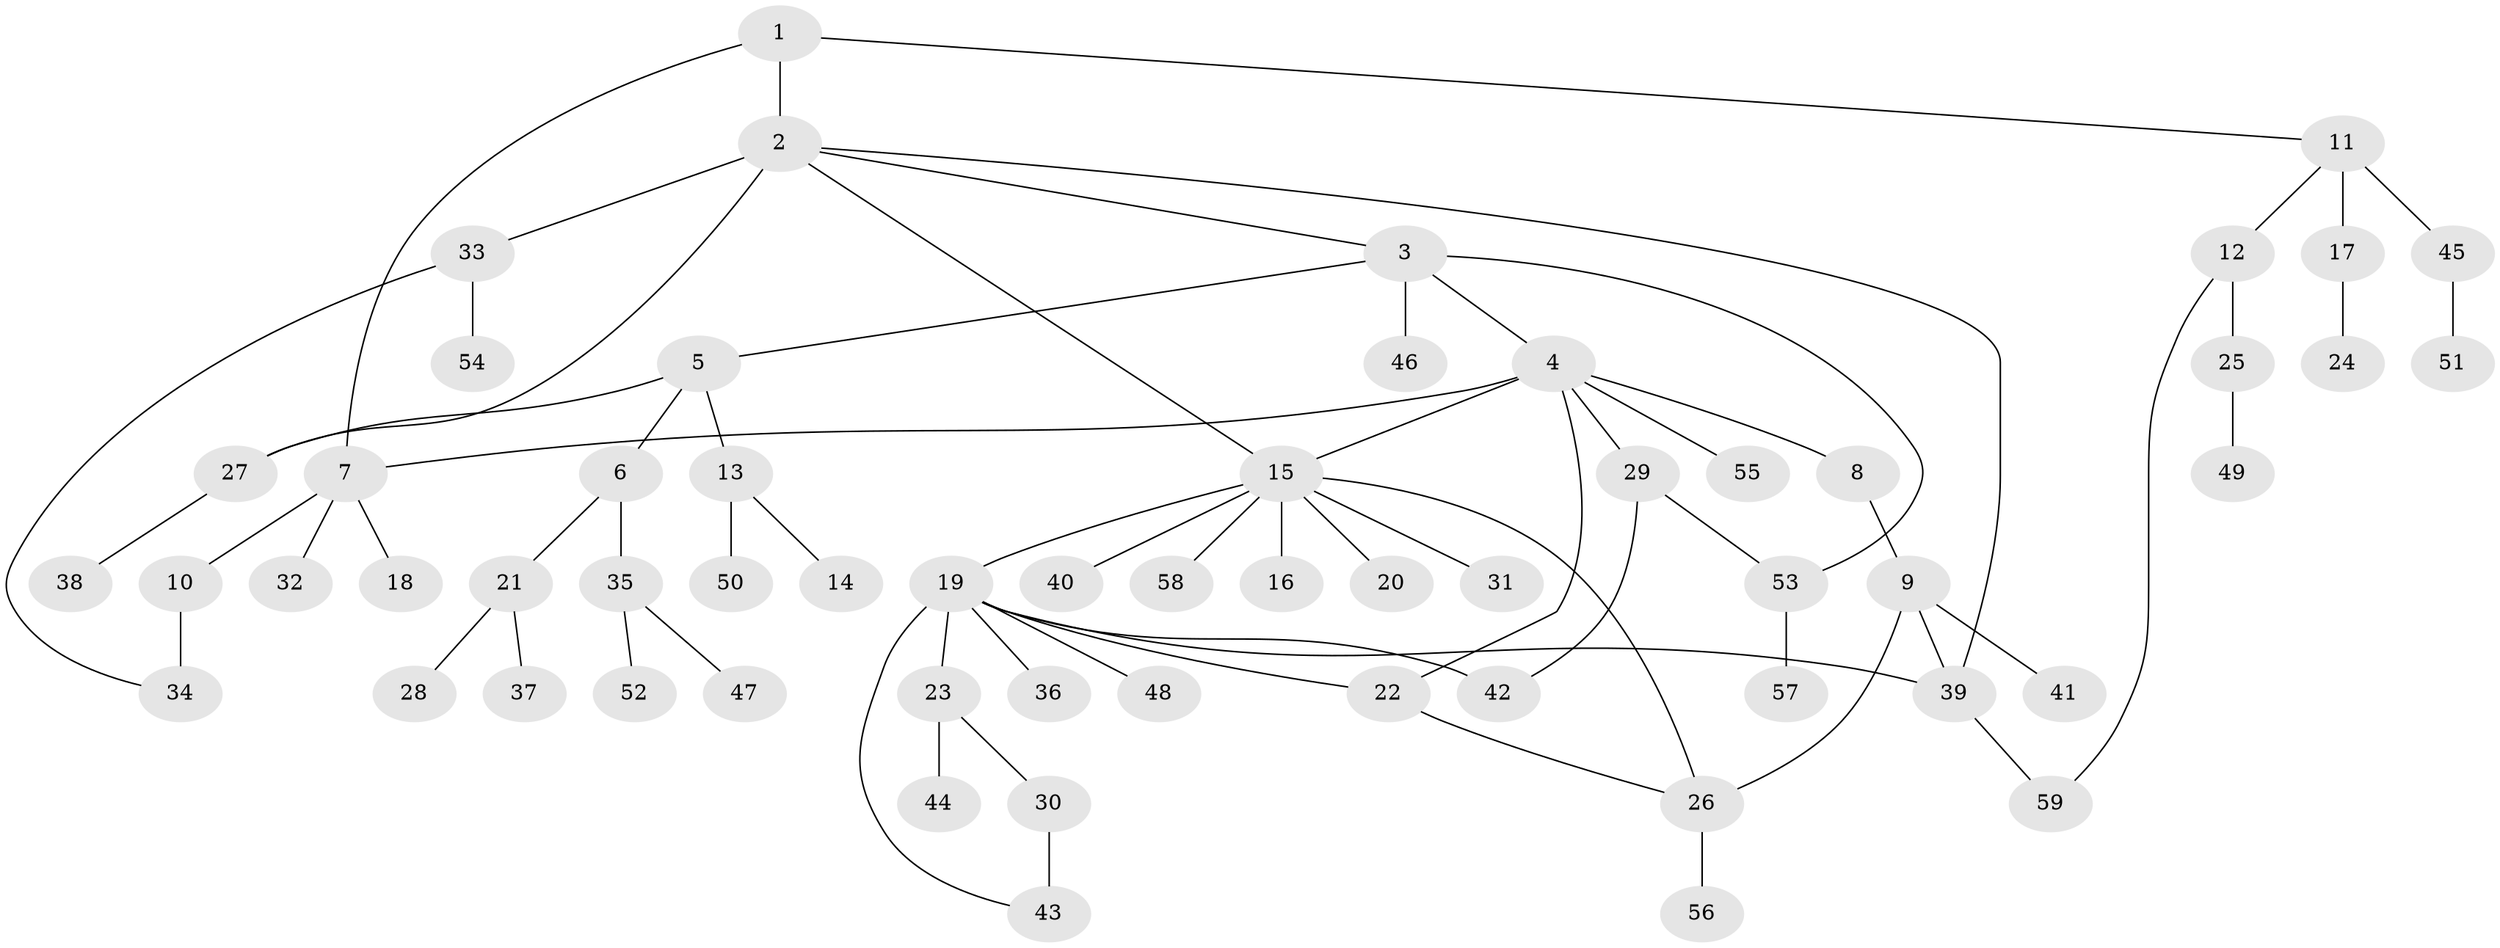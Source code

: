 // original degree distribution, {1: 0.5726495726495726, 18: 0.008547008547008548, 6: 0.02564102564102564, 2: 0.20512820512820512, 9: 0.008547008547008548, 4: 0.10256410256410256, 11: 0.017094017094017096, 5: 0.02564102564102564, 3: 0.02564102564102564, 10: 0.008547008547008548}
// Generated by graph-tools (version 1.1) at 2025/35/03/09/25 02:35:50]
// undirected, 59 vertices, 71 edges
graph export_dot {
graph [start="1"]
  node [color=gray90,style=filled];
  1;
  2;
  3;
  4;
  5;
  6;
  7;
  8;
  9;
  10;
  11;
  12;
  13;
  14;
  15;
  16;
  17;
  18;
  19;
  20;
  21;
  22;
  23;
  24;
  25;
  26;
  27;
  28;
  29;
  30;
  31;
  32;
  33;
  34;
  35;
  36;
  37;
  38;
  39;
  40;
  41;
  42;
  43;
  44;
  45;
  46;
  47;
  48;
  49;
  50;
  51;
  52;
  53;
  54;
  55;
  56;
  57;
  58;
  59;
  1 -- 2 [weight=12.0];
  1 -- 7 [weight=2.0];
  1 -- 11 [weight=1.0];
  2 -- 3 [weight=1.0];
  2 -- 15 [weight=1.0];
  2 -- 27 [weight=1.0];
  2 -- 33 [weight=1.0];
  2 -- 39 [weight=1.0];
  3 -- 4 [weight=1.0];
  3 -- 5 [weight=1.0];
  3 -- 46 [weight=1.0];
  3 -- 53 [weight=1.0];
  4 -- 7 [weight=1.0];
  4 -- 8 [weight=1.0];
  4 -- 15 [weight=1.0];
  4 -- 22 [weight=1.0];
  4 -- 29 [weight=1.0];
  4 -- 55 [weight=1.0];
  5 -- 6 [weight=1.0];
  5 -- 13 [weight=1.0];
  5 -- 27 [weight=1.0];
  6 -- 21 [weight=1.0];
  6 -- 35 [weight=1.0];
  7 -- 10 [weight=1.0];
  7 -- 18 [weight=1.0];
  7 -- 32 [weight=4.0];
  8 -- 9 [weight=1.0];
  9 -- 26 [weight=1.0];
  9 -- 39 [weight=1.0];
  9 -- 41 [weight=1.0];
  10 -- 34 [weight=3.0];
  11 -- 12 [weight=1.0];
  11 -- 17 [weight=1.0];
  11 -- 45 [weight=2.0];
  12 -- 25 [weight=1.0];
  12 -- 59 [weight=1.0];
  13 -- 14 [weight=1.0];
  13 -- 50 [weight=1.0];
  15 -- 16 [weight=1.0];
  15 -- 19 [weight=1.0];
  15 -- 20 [weight=1.0];
  15 -- 26 [weight=1.0];
  15 -- 31 [weight=1.0];
  15 -- 40 [weight=1.0];
  15 -- 58 [weight=1.0];
  17 -- 24 [weight=1.0];
  19 -- 22 [weight=1.0];
  19 -- 23 [weight=1.0];
  19 -- 36 [weight=1.0];
  19 -- 39 [weight=1.0];
  19 -- 42 [weight=2.0];
  19 -- 43 [weight=1.0];
  19 -- 48 [weight=1.0];
  21 -- 28 [weight=3.0];
  21 -- 37 [weight=1.0];
  22 -- 26 [weight=1.0];
  23 -- 30 [weight=1.0];
  23 -- 44 [weight=1.0];
  25 -- 49 [weight=2.0];
  26 -- 56 [weight=1.0];
  27 -- 38 [weight=1.0];
  29 -- 42 [weight=1.0];
  29 -- 53 [weight=1.0];
  30 -- 43 [weight=2.0];
  33 -- 34 [weight=1.0];
  33 -- 54 [weight=1.0];
  35 -- 47 [weight=1.0];
  35 -- 52 [weight=1.0];
  39 -- 59 [weight=1.0];
  45 -- 51 [weight=1.0];
  53 -- 57 [weight=1.0];
}
